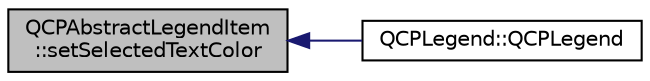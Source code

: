 digraph "QCPAbstractLegendItem::setSelectedTextColor"
{
  edge [fontname="Helvetica",fontsize="10",labelfontname="Helvetica",labelfontsize="10"];
  node [fontname="Helvetica",fontsize="10",shape=record];
  rankdir="LR";
  Node1 [label="QCPAbstractLegendItem\l::setSelectedTextColor",height=0.2,width=0.4,color="black", fillcolor="grey75", style="filled", fontcolor="black"];
  Node1 -> Node2 [dir="back",color="midnightblue",fontsize="10",style="solid",fontname="Helvetica"];
  Node2 [label="QCPLegend::QCPLegend",height=0.2,width=0.4,color="black", fillcolor="white", style="filled",URL="$class_q_c_p_legend.html#a0001a456989bd07ea378883651fabd72"];
}

